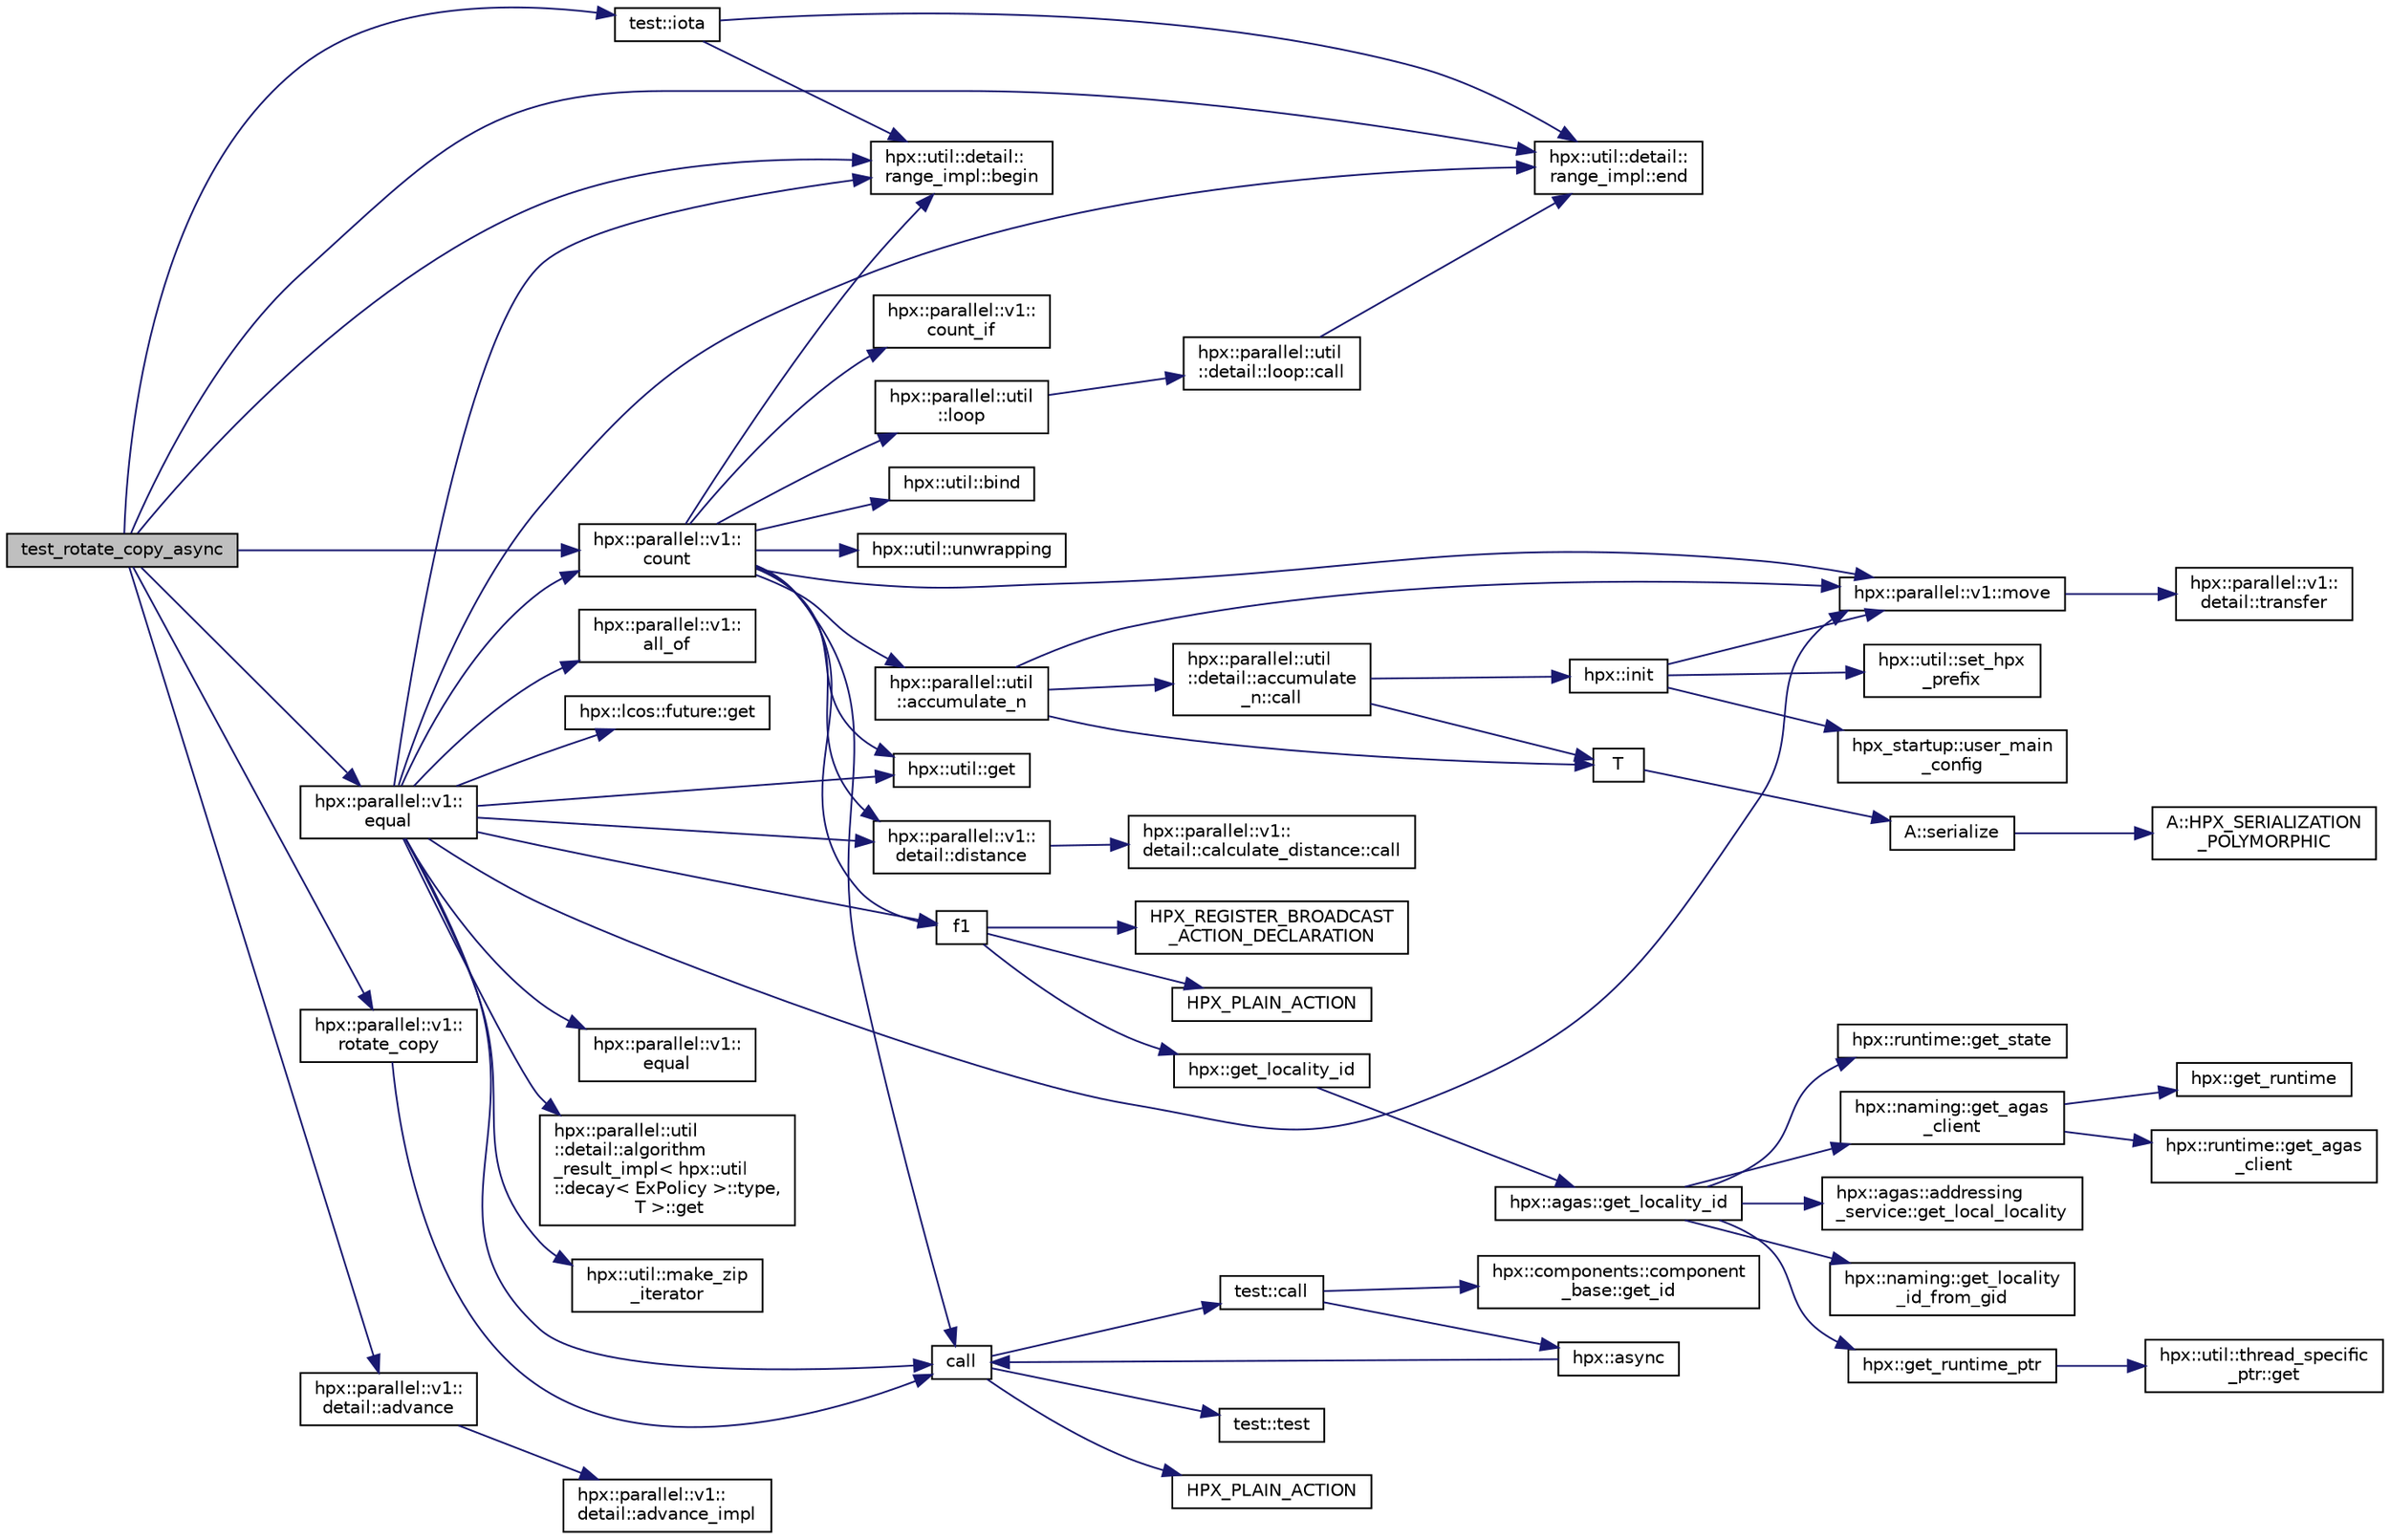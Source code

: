 digraph "test_rotate_copy_async"
{
  edge [fontname="Helvetica",fontsize="10",labelfontname="Helvetica",labelfontsize="10"];
  node [fontname="Helvetica",fontsize="10",shape=record];
  rankdir="LR";
  Node131 [label="test_rotate_copy_async",height=0.2,width=0.4,color="black", fillcolor="grey75", style="filled", fontcolor="black"];
  Node131 -> Node132 [color="midnightblue",fontsize="10",style="solid",fontname="Helvetica"];
  Node132 [label="test::iota",height=0.2,width=0.4,color="black", fillcolor="white", style="filled",URL="$df/d04/namespacetest.html#abdbbc37e6fb67287495e853a554c493a"];
  Node132 -> Node133 [color="midnightblue",fontsize="10",style="solid",fontname="Helvetica"];
  Node133 [label="hpx::util::detail::\lrange_impl::begin",height=0.2,width=0.4,color="black", fillcolor="white", style="filled",URL="$d4/d4a/namespacehpx_1_1util_1_1detail_1_1range__impl.html#a31e165df2b865cdd961f35ce938db41a"];
  Node132 -> Node134 [color="midnightblue",fontsize="10",style="solid",fontname="Helvetica"];
  Node134 [label="hpx::util::detail::\lrange_impl::end",height=0.2,width=0.4,color="black", fillcolor="white", style="filled",URL="$d4/d4a/namespacehpx_1_1util_1_1detail_1_1range__impl.html#afb2ea48b0902f52ee4d8b764807b4316"];
  Node131 -> Node133 [color="midnightblue",fontsize="10",style="solid",fontname="Helvetica"];
  Node131 -> Node134 [color="midnightblue",fontsize="10",style="solid",fontname="Helvetica"];
  Node131 -> Node135 [color="midnightblue",fontsize="10",style="solid",fontname="Helvetica"];
  Node135 [label="hpx::parallel::v1::\ldetail::advance",height=0.2,width=0.4,color="black", fillcolor="white", style="filled",URL="$d2/ddd/namespacehpx_1_1parallel_1_1v1_1_1detail.html#ad9fca7bce7b3e3c32302967ffc1fb4a4"];
  Node135 -> Node136 [color="midnightblue",fontsize="10",style="solid",fontname="Helvetica"];
  Node136 [label="hpx::parallel::v1::\ldetail::advance_impl",height=0.2,width=0.4,color="black", fillcolor="white", style="filled",URL="$d2/ddd/namespacehpx_1_1parallel_1_1v1_1_1detail.html#ad4fa62ca115927187e4063b65ee5f317"];
  Node131 -> Node137 [color="midnightblue",fontsize="10",style="solid",fontname="Helvetica"];
  Node137 [label="hpx::parallel::v1::\lrotate_copy",height=0.2,width=0.4,color="black", fillcolor="white", style="filled",URL="$db/db9/namespacehpx_1_1parallel_1_1v1.html#ab73994e7536357719010324cabbb6532"];
  Node137 -> Node138 [color="midnightblue",fontsize="10",style="solid",fontname="Helvetica"];
  Node138 [label="call",height=0.2,width=0.4,color="black", fillcolor="white", style="filled",URL="$d2/d67/promise__1620_8cpp.html#a58357f0b82bc761e1d0b9091ed563a70"];
  Node138 -> Node139 [color="midnightblue",fontsize="10",style="solid",fontname="Helvetica"];
  Node139 [label="test::test",height=0.2,width=0.4,color="black", fillcolor="white", style="filled",URL="$d8/d89/structtest.html#ab42d5ece712d716b04cb3f686f297a26"];
  Node138 -> Node140 [color="midnightblue",fontsize="10",style="solid",fontname="Helvetica"];
  Node140 [label="HPX_PLAIN_ACTION",height=0.2,width=0.4,color="black", fillcolor="white", style="filled",URL="$d2/d67/promise__1620_8cpp.html#ab96aab827a4b1fcaf66cfe0ba83fef23"];
  Node138 -> Node141 [color="midnightblue",fontsize="10",style="solid",fontname="Helvetica"];
  Node141 [label="test::call",height=0.2,width=0.4,color="black", fillcolor="white", style="filled",URL="$d8/d89/structtest.html#aeb29e7ed6518b9426ccf1344c52620ae"];
  Node141 -> Node142 [color="midnightblue",fontsize="10",style="solid",fontname="Helvetica"];
  Node142 [label="hpx::async",height=0.2,width=0.4,color="black", fillcolor="white", style="filled",URL="$d8/d83/namespacehpx.html#acb7d8e37b73b823956ce144f9a57eaa4"];
  Node142 -> Node138 [color="midnightblue",fontsize="10",style="solid",fontname="Helvetica"];
  Node141 -> Node143 [color="midnightblue",fontsize="10",style="solid",fontname="Helvetica"];
  Node143 [label="hpx::components::component\l_base::get_id",height=0.2,width=0.4,color="black", fillcolor="white", style="filled",URL="$d2/de6/classhpx_1_1components_1_1component__base.html#a4c8fd93514039bdf01c48d66d82b19cd"];
  Node131 -> Node144 [color="midnightblue",fontsize="10",style="solid",fontname="Helvetica"];
  Node144 [label="hpx::parallel::v1::\lcount",height=0.2,width=0.4,color="black", fillcolor="white", style="filled",URL="$db/db9/namespacehpx_1_1parallel_1_1v1.html#a19d058114a2bd44801aab4176b188e23"];
  Node144 -> Node145 [color="midnightblue",fontsize="10",style="solid",fontname="Helvetica"];
  Node145 [label="hpx::parallel::v1::\lcount_if",height=0.2,width=0.4,color="black", fillcolor="white", style="filled",URL="$db/db9/namespacehpx_1_1parallel_1_1v1.html#ad836ff017ec208c2d6388a9b47b05ce0"];
  Node144 -> Node146 [color="midnightblue",fontsize="10",style="solid",fontname="Helvetica"];
  Node146 [label="f1",height=0.2,width=0.4,color="black", fillcolor="white", style="filled",URL="$d8/d8b/broadcast_8cpp.html#a1751fbd41f2529b84514a9dbd767959a"];
  Node146 -> Node147 [color="midnightblue",fontsize="10",style="solid",fontname="Helvetica"];
  Node147 [label="hpx::get_locality_id",height=0.2,width=0.4,color="black", fillcolor="white", style="filled",URL="$d8/d83/namespacehpx.html#a158d7c54a657bb364c1704033010697b",tooltip="Return the number of the locality this function is being called from. "];
  Node147 -> Node148 [color="midnightblue",fontsize="10",style="solid",fontname="Helvetica"];
  Node148 [label="hpx::agas::get_locality_id",height=0.2,width=0.4,color="black", fillcolor="white", style="filled",URL="$dc/d54/namespacehpx_1_1agas.html#a491cc2ddecdf0f1a9129900caa6a4d3e"];
  Node148 -> Node149 [color="midnightblue",fontsize="10",style="solid",fontname="Helvetica"];
  Node149 [label="hpx::get_runtime_ptr",height=0.2,width=0.4,color="black", fillcolor="white", style="filled",URL="$d8/d83/namespacehpx.html#af29daf2bb3e01b4d6495a1742b6cce64"];
  Node149 -> Node150 [color="midnightblue",fontsize="10",style="solid",fontname="Helvetica"];
  Node150 [label="hpx::util::thread_specific\l_ptr::get",height=0.2,width=0.4,color="black", fillcolor="white", style="filled",URL="$d4/d4c/structhpx_1_1util_1_1thread__specific__ptr.html#a3b27d8520710478aa41d1f74206bdba9"];
  Node148 -> Node151 [color="midnightblue",fontsize="10",style="solid",fontname="Helvetica"];
  Node151 [label="hpx::runtime::get_state",height=0.2,width=0.4,color="black", fillcolor="white", style="filled",URL="$d0/d7b/classhpx_1_1runtime.html#ab405f80e060dac95d624520f38b0524c"];
  Node148 -> Node152 [color="midnightblue",fontsize="10",style="solid",fontname="Helvetica"];
  Node152 [label="hpx::naming::get_agas\l_client",height=0.2,width=0.4,color="black", fillcolor="white", style="filled",URL="$d4/dc9/namespacehpx_1_1naming.html#a0408fffd5d34b620712a801b0ae3b032"];
  Node152 -> Node153 [color="midnightblue",fontsize="10",style="solid",fontname="Helvetica"];
  Node153 [label="hpx::get_runtime",height=0.2,width=0.4,color="black", fillcolor="white", style="filled",URL="$d8/d83/namespacehpx.html#aef902cc6c7dd3b9fbadf34d1e850a070"];
  Node152 -> Node154 [color="midnightblue",fontsize="10",style="solid",fontname="Helvetica"];
  Node154 [label="hpx::runtime::get_agas\l_client",height=0.2,width=0.4,color="black", fillcolor="white", style="filled",URL="$d0/d7b/classhpx_1_1runtime.html#aeb5dddd30d6b9861669af8ad44d1a96a"];
  Node148 -> Node155 [color="midnightblue",fontsize="10",style="solid",fontname="Helvetica"];
  Node155 [label="hpx::agas::addressing\l_service::get_local_locality",height=0.2,width=0.4,color="black", fillcolor="white", style="filled",URL="$db/d58/structhpx_1_1agas_1_1addressing__service.html#ab52c19a37c2a7a006c6c15f90ad0539c"];
  Node148 -> Node156 [color="midnightblue",fontsize="10",style="solid",fontname="Helvetica"];
  Node156 [label="hpx::naming::get_locality\l_id_from_gid",height=0.2,width=0.4,color="black", fillcolor="white", style="filled",URL="$d4/dc9/namespacehpx_1_1naming.html#a7fd43037784560bd04fda9b49e33529f"];
  Node146 -> Node157 [color="midnightblue",fontsize="10",style="solid",fontname="Helvetica"];
  Node157 [label="HPX_PLAIN_ACTION",height=0.2,width=0.4,color="black", fillcolor="white", style="filled",URL="$d8/d8b/broadcast_8cpp.html#a19685a0394ce6a99351f7a679f6eeefc"];
  Node146 -> Node158 [color="midnightblue",fontsize="10",style="solid",fontname="Helvetica"];
  Node158 [label="HPX_REGISTER_BROADCAST\l_ACTION_DECLARATION",height=0.2,width=0.4,color="black", fillcolor="white", style="filled",URL="$d7/d38/addressing__service_8cpp.html#a573d764d9cb34eec46a4bdffcf07875f"];
  Node144 -> Node159 [color="midnightblue",fontsize="10",style="solid",fontname="Helvetica"];
  Node159 [label="hpx::parallel::util\l::loop",height=0.2,width=0.4,color="black", fillcolor="white", style="filled",URL="$df/dc6/namespacehpx_1_1parallel_1_1util.html#a3f434e00f42929aac85debb8c5782213"];
  Node159 -> Node160 [color="midnightblue",fontsize="10",style="solid",fontname="Helvetica"];
  Node160 [label="hpx::parallel::util\l::detail::loop::call",height=0.2,width=0.4,color="black", fillcolor="white", style="filled",URL="$da/d06/structhpx_1_1parallel_1_1util_1_1detail_1_1loop.html#a5c5e8dbda782f09cdb7bc2509e3bf09e"];
  Node160 -> Node134 [color="midnightblue",fontsize="10",style="solid",fontname="Helvetica"];
  Node144 -> Node161 [color="midnightblue",fontsize="10",style="solid",fontname="Helvetica"];
  Node161 [label="hpx::util::bind",height=0.2,width=0.4,color="black", fillcolor="white", style="filled",URL="$df/dad/namespacehpx_1_1util.html#ad844caedf82a0173d6909d910c3e48c6"];
  Node144 -> Node162 [color="midnightblue",fontsize="10",style="solid",fontname="Helvetica"];
  Node162 [label="hpx::parallel::v1::move",height=0.2,width=0.4,color="black", fillcolor="white", style="filled",URL="$db/db9/namespacehpx_1_1parallel_1_1v1.html#aa7c4ede081ce786c9d1eb1adff495cfc"];
  Node162 -> Node163 [color="midnightblue",fontsize="10",style="solid",fontname="Helvetica"];
  Node163 [label="hpx::parallel::v1::\ldetail::transfer",height=0.2,width=0.4,color="black", fillcolor="white", style="filled",URL="$d2/ddd/namespacehpx_1_1parallel_1_1v1_1_1detail.html#ab1b56a05e1885ca7cc7ffa1804dd2f3c"];
  Node144 -> Node164 [color="midnightblue",fontsize="10",style="solid",fontname="Helvetica"];
  Node164 [label="hpx::util::get",height=0.2,width=0.4,color="black", fillcolor="white", style="filled",URL="$df/dad/namespacehpx_1_1util.html#a5cbd3c41f03f4d4acaedaa4777e3cc02"];
  Node144 -> Node138 [color="midnightblue",fontsize="10",style="solid",fontname="Helvetica"];
  Node144 -> Node165 [color="midnightblue",fontsize="10",style="solid",fontname="Helvetica"];
  Node165 [label="hpx::parallel::v1::\ldetail::distance",height=0.2,width=0.4,color="black", fillcolor="white", style="filled",URL="$d2/ddd/namespacehpx_1_1parallel_1_1v1_1_1detail.html#a6bea3c6a5f470cad11f27ee6bab4a33f"];
  Node165 -> Node166 [color="midnightblue",fontsize="10",style="solid",fontname="Helvetica"];
  Node166 [label="hpx::parallel::v1::\ldetail::calculate_distance::call",height=0.2,width=0.4,color="black", fillcolor="white", style="filled",URL="$db/dfa/structhpx_1_1parallel_1_1v1_1_1detail_1_1calculate__distance.html#a950a6627830a7d019ac0e734b0a447bf"];
  Node144 -> Node167 [color="midnightblue",fontsize="10",style="solid",fontname="Helvetica"];
  Node167 [label="hpx::util::unwrapping",height=0.2,width=0.4,color="black", fillcolor="white", style="filled",URL="$df/dad/namespacehpx_1_1util.html#a7529d9ac687684c33403cdd1f9cef8e4"];
  Node144 -> Node168 [color="midnightblue",fontsize="10",style="solid",fontname="Helvetica"];
  Node168 [label="hpx::parallel::util\l::accumulate_n",height=0.2,width=0.4,color="black", fillcolor="white", style="filled",URL="$df/dc6/namespacehpx_1_1parallel_1_1util.html#af19f9a2722f97c2247ea5d0dbb5e2d25"];
  Node168 -> Node169 [color="midnightblue",fontsize="10",style="solid",fontname="Helvetica"];
  Node169 [label="hpx::parallel::util\l::detail::accumulate\l_n::call",height=0.2,width=0.4,color="black", fillcolor="white", style="filled",URL="$d8/d3b/structhpx_1_1parallel_1_1util_1_1detail_1_1accumulate__n.html#a765aceb8ab313fc92f7c4aaf70ccca8f"];
  Node169 -> Node170 [color="midnightblue",fontsize="10",style="solid",fontname="Helvetica"];
  Node170 [label="hpx::init",height=0.2,width=0.4,color="black", fillcolor="white", style="filled",URL="$d8/d83/namespacehpx.html#a3c694ea960b47c56b33351ba16e3d76b",tooltip="Main entry point for launching the HPX runtime system. "];
  Node170 -> Node171 [color="midnightblue",fontsize="10",style="solid",fontname="Helvetica"];
  Node171 [label="hpx::util::set_hpx\l_prefix",height=0.2,width=0.4,color="black", fillcolor="white", style="filled",URL="$df/dad/namespacehpx_1_1util.html#ae40a23c1ba0a48d9304dcf717a95793e"];
  Node170 -> Node172 [color="midnightblue",fontsize="10",style="solid",fontname="Helvetica"];
  Node172 [label="hpx_startup::user_main\l_config",height=0.2,width=0.4,color="black", fillcolor="white", style="filled",URL="$d3/dd2/namespacehpx__startup.html#aaac571d88bd3912a4225a23eb3261637"];
  Node170 -> Node162 [color="midnightblue",fontsize="10",style="solid",fontname="Helvetica"];
  Node169 -> Node173 [color="midnightblue",fontsize="10",style="solid",fontname="Helvetica"];
  Node173 [label="T",height=0.2,width=0.4,color="black", fillcolor="white", style="filled",URL="$db/d33/polymorphic__semiintrusive__template_8cpp.html#ad187658f9cb91c1312b39ae7e896f1ea"];
  Node173 -> Node174 [color="midnightblue",fontsize="10",style="solid",fontname="Helvetica"];
  Node174 [label="A::serialize",height=0.2,width=0.4,color="black", fillcolor="white", style="filled",URL="$d7/da0/struct_a.html#a5f5c287cf471e274ed9dda0da1592212"];
  Node174 -> Node175 [color="midnightblue",fontsize="10",style="solid",fontname="Helvetica"];
  Node175 [label="A::HPX_SERIALIZATION\l_POLYMORPHIC",height=0.2,width=0.4,color="black", fillcolor="white", style="filled",URL="$d7/da0/struct_a.html#ada978cc156cebbafddb1f3aa4c01918c"];
  Node168 -> Node162 [color="midnightblue",fontsize="10",style="solid",fontname="Helvetica"];
  Node168 -> Node173 [color="midnightblue",fontsize="10",style="solid",fontname="Helvetica"];
  Node144 -> Node133 [color="midnightblue",fontsize="10",style="solid",fontname="Helvetica"];
  Node131 -> Node176 [color="midnightblue",fontsize="10",style="solid",fontname="Helvetica"];
  Node176 [label="hpx::parallel::v1::\lequal",height=0.2,width=0.4,color="black", fillcolor="white", style="filled",URL="$db/db9/namespacehpx_1_1parallel_1_1v1.html#a0c7fdfade58cb9d4dda65892a877aa58"];
  Node176 -> Node177 [color="midnightblue",fontsize="10",style="solid",fontname="Helvetica"];
  Node177 [label="hpx::parallel::v1::\lequal",height=0.2,width=0.4,color="black", fillcolor="white", style="filled",URL="$db/db9/namespacehpx_1_1parallel_1_1v1.html#aae6a4bb3c2e497c3bf1425763047b39d"];
  Node176 -> Node178 [color="midnightblue",fontsize="10",style="solid",fontname="Helvetica"];
  Node178 [label="hpx::parallel::util\l::detail::algorithm\l_result_impl\< hpx::util\l::decay\< ExPolicy \>::type,\l T \>::get",height=0.2,width=0.4,color="black", fillcolor="white", style="filled",URL="$d2/d42/structhpx_1_1parallel_1_1util_1_1detail_1_1algorithm__result__impl.html#ab5b051e8ec74eff5e0e62fd63f5d377e"];
  Node176 -> Node144 [color="midnightblue",fontsize="10",style="solid",fontname="Helvetica"];
  Node176 -> Node165 [color="midnightblue",fontsize="10",style="solid",fontname="Helvetica"];
  Node176 -> Node146 [color="midnightblue",fontsize="10",style="solid",fontname="Helvetica"];
  Node176 -> Node164 [color="midnightblue",fontsize="10",style="solid",fontname="Helvetica"];
  Node176 -> Node138 [color="midnightblue",fontsize="10",style="solid",fontname="Helvetica"];
  Node176 -> Node179 [color="midnightblue",fontsize="10",style="solid",fontname="Helvetica"];
  Node179 [label="hpx::util::make_zip\l_iterator",height=0.2,width=0.4,color="black", fillcolor="white", style="filled",URL="$df/dad/namespacehpx_1_1util.html#a2f68369b316e5699be2c81c04e3ee209"];
  Node176 -> Node162 [color="midnightblue",fontsize="10",style="solid",fontname="Helvetica"];
  Node176 -> Node180 [color="midnightblue",fontsize="10",style="solid",fontname="Helvetica"];
  Node180 [label="hpx::parallel::v1::\lall_of",height=0.2,width=0.4,color="black", fillcolor="white", style="filled",URL="$db/db9/namespacehpx_1_1parallel_1_1v1.html#ae249c03ff2e6e0003c2ac15c1ec13087"];
  Node176 -> Node133 [color="midnightblue",fontsize="10",style="solid",fontname="Helvetica"];
  Node176 -> Node134 [color="midnightblue",fontsize="10",style="solid",fontname="Helvetica"];
  Node176 -> Node181 [color="midnightblue",fontsize="10",style="solid",fontname="Helvetica"];
  Node181 [label="hpx::lcos::future::get",height=0.2,width=0.4,color="black", fillcolor="white", style="filled",URL="$d0/d33/classhpx_1_1lcos_1_1future.html#a8c28269486d5620ac48af349f17bb41c"];
}
